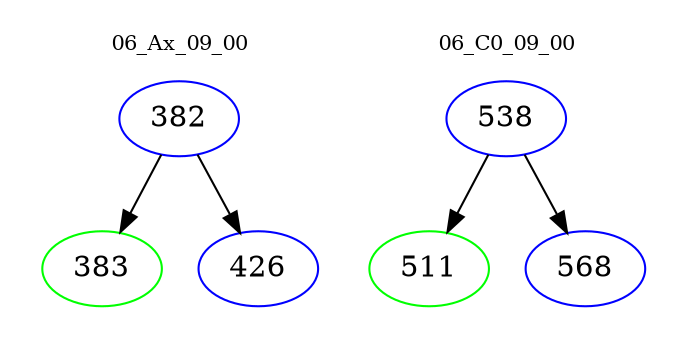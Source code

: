 digraph{
subgraph cluster_0 {
color = white
label = "06_Ax_09_00";
fontsize=10;
T0_382 [label="382", color="blue"]
T0_382 -> T0_383 [color="black"]
T0_383 [label="383", color="green"]
T0_382 -> T0_426 [color="black"]
T0_426 [label="426", color="blue"]
}
subgraph cluster_1 {
color = white
label = "06_C0_09_00";
fontsize=10;
T1_538 [label="538", color="blue"]
T1_538 -> T1_511 [color="black"]
T1_511 [label="511", color="green"]
T1_538 -> T1_568 [color="black"]
T1_568 [label="568", color="blue"]
}
}
